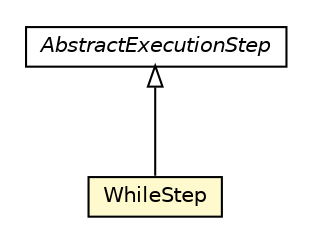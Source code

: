 #!/usr/local/bin/dot
#
# Class diagram 
# Generated by UMLGraph version R5_6-24-gf6e263 (http://www.umlgraph.org/)
#

digraph G {
	edge [fontname="Helvetica",fontsize=10,labelfontname="Helvetica",labelfontsize=10];
	node [fontname="Helvetica",fontsize=10,shape=plaintext];
	nodesep=0.25;
	ranksep=0.5;
	// com.orientechnologies.orient.core.sql.parser.WhileStep
	c7994648 [label=<<table title="com.orientechnologies.orient.core.sql.parser.WhileStep" border="0" cellborder="1" cellspacing="0" cellpadding="2" port="p" bgcolor="lemonChiffon" href="./WhileStep.html">
		<tr><td><table border="0" cellspacing="0" cellpadding="1">
<tr><td align="center" balign="center"> WhileStep </td></tr>
		</table></td></tr>
		</table>>, URL="./WhileStep.html", fontname="Helvetica", fontcolor="black", fontsize=10.0];
	// com.orientechnologies.orient.core.sql.executor.AbstractExecutionStep
	c7995068 [label=<<table title="com.orientechnologies.orient.core.sql.executor.AbstractExecutionStep" border="0" cellborder="1" cellspacing="0" cellpadding="2" port="p" href="../executor/AbstractExecutionStep.html">
		<tr><td><table border="0" cellspacing="0" cellpadding="1">
<tr><td align="center" balign="center"><font face="Helvetica-Oblique"> AbstractExecutionStep </font></td></tr>
		</table></td></tr>
		</table>>, URL="../executor/AbstractExecutionStep.html", fontname="Helvetica", fontcolor="black", fontsize=10.0];
	//com.orientechnologies.orient.core.sql.parser.WhileStep extends com.orientechnologies.orient.core.sql.executor.AbstractExecutionStep
	c7995068:p -> c7994648:p [dir=back,arrowtail=empty];
}

